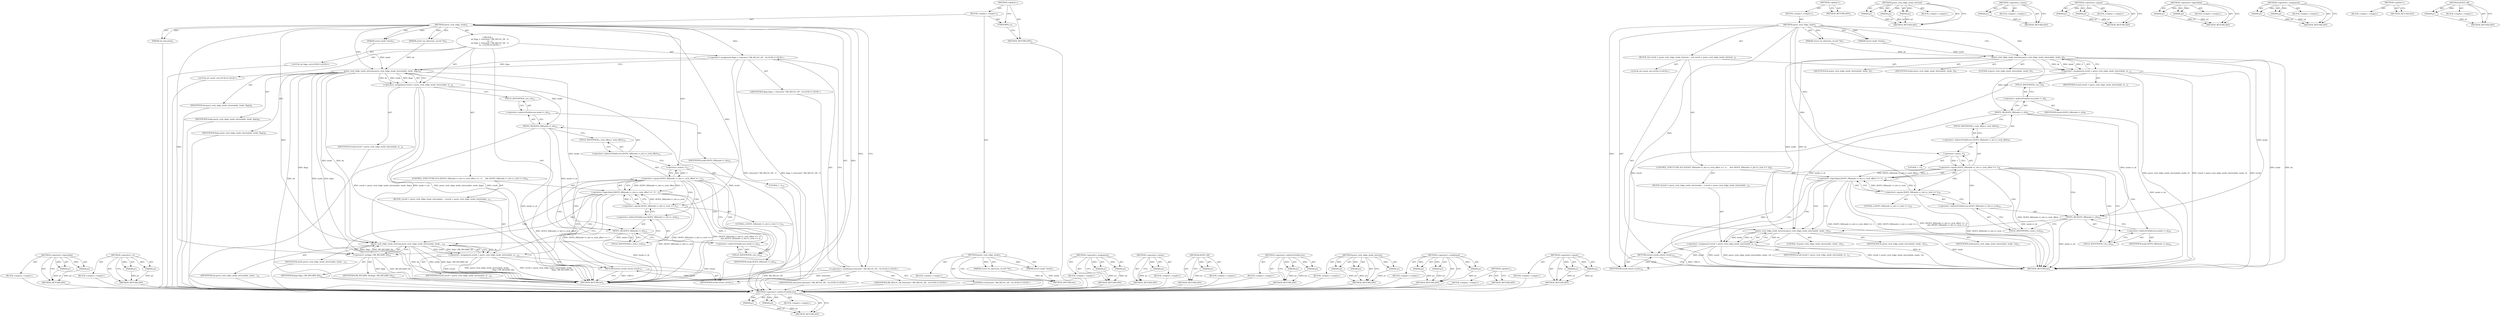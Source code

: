 digraph "&lt;operator&gt;.equals" {
vulnerable_89 [label=<(METHOD,&lt;operator&gt;.indirectFieldAccess)>];
vulnerable_90 [label=<(PARAM,p1)>];
vulnerable_91 [label=<(PARAM,p2)>];
vulnerable_92 [label=<(BLOCK,&lt;empty&gt;,&lt;empty&gt;)>];
vulnerable_93 [label=<(METHOD_RETURN,ANY)>];
vulnerable_6 [label=<(METHOD,&lt;global&gt;)<SUB>1</SUB>>];
vulnerable_7 [label=<(BLOCK,&lt;empty&gt;,&lt;empty&gt;)<SUB>1</SUB>>];
vulnerable_8 [label=<(METHOD,parse_rock_ridge_inode)<SUB>1</SUB>>];
vulnerable_9 [label=<(PARAM,struct iso_directory_record *de)<SUB>1</SUB>>];
vulnerable_10 [label=<(PARAM,struct inode *inode)<SUB>1</SUB>>];
vulnerable_11 [label=<(BLOCK,{
	int result = parse_rock_ridge_inode_internal...,{
	int result = parse_rock_ridge_inode_internal...)<SUB>2</SUB>>];
vulnerable_12 [label="<(LOCAL,int result: int)<SUB>3</SUB>>"];
vulnerable_13 [label=<(&lt;operator&gt;.assignment,result = parse_rock_ridge_inode_internal(de, in...)<SUB>3</SUB>>];
vulnerable_14 [label=<(IDENTIFIER,result,result = parse_rock_ridge_inode_internal(de, in...)<SUB>3</SUB>>];
vulnerable_15 [label=<(parse_rock_ridge_inode_internal,parse_rock_ridge_inode_internal(de, inode, 0))<SUB>3</SUB>>];
vulnerable_16 [label=<(IDENTIFIER,de,parse_rock_ridge_inode_internal(de, inode, 0))<SUB>3</SUB>>];
vulnerable_17 [label=<(IDENTIFIER,inode,parse_rock_ridge_inode_internal(de, inode, 0))<SUB>3</SUB>>];
vulnerable_18 [label=<(LITERAL,0,parse_rock_ridge_inode_internal(de, inode, 0))<SUB>3</SUB>>];
vulnerable_19 [label=<(CONTROL_STRUCTURE,IF,if ((ISOFS_SB(inode-&gt;i_sb)-&gt;s_rock_offset == -1)
 	    &amp;&amp; (ISOFS_SB(inode-&gt;i_sb)-&gt;s_rock == 2)))<SUB>9</SUB>>];
vulnerable_20 [label=<(&lt;operator&gt;.logicalAnd,(ISOFS_SB(inode-&gt;i_sb)-&gt;s_rock_offset == -1)
 	...)<SUB>9</SUB>>];
vulnerable_21 [label=<(&lt;operator&gt;.equals,ISOFS_SB(inode-&gt;i_sb)-&gt;s_rock_offset == -1)<SUB>9</SUB>>];
vulnerable_22 [label=<(&lt;operator&gt;.indirectFieldAccess,ISOFS_SB(inode-&gt;i_sb)-&gt;s_rock_offset)<SUB>9</SUB>>];
vulnerable_23 [label=<(ISOFS_SB,ISOFS_SB(inode-&gt;i_sb))<SUB>9</SUB>>];
vulnerable_24 [label=<(&lt;operator&gt;.indirectFieldAccess,inode-&gt;i_sb)<SUB>9</SUB>>];
vulnerable_25 [label=<(IDENTIFIER,inode,ISOFS_SB(inode-&gt;i_sb))<SUB>9</SUB>>];
vulnerable_26 [label=<(FIELD_IDENTIFIER,i_sb,i_sb)<SUB>9</SUB>>];
vulnerable_27 [label=<(FIELD_IDENTIFIER,s_rock_offset,s_rock_offset)<SUB>9</SUB>>];
vulnerable_28 [label=<(&lt;operator&gt;.minus,-1)<SUB>9</SUB>>];
vulnerable_29 [label=<(LITERAL,1,-1)<SUB>9</SUB>>];
vulnerable_30 [label=<(&lt;operator&gt;.equals,ISOFS_SB(inode-&gt;i_sb)-&gt;s_rock == 2)<SUB>10</SUB>>];
vulnerable_31 [label=<(&lt;operator&gt;.indirectFieldAccess,ISOFS_SB(inode-&gt;i_sb)-&gt;s_rock)<SUB>10</SUB>>];
vulnerable_32 [label=<(ISOFS_SB,ISOFS_SB(inode-&gt;i_sb))<SUB>10</SUB>>];
vulnerable_33 [label=<(&lt;operator&gt;.indirectFieldAccess,inode-&gt;i_sb)<SUB>10</SUB>>];
vulnerable_34 [label=<(IDENTIFIER,inode,ISOFS_SB(inode-&gt;i_sb))<SUB>10</SUB>>];
vulnerable_35 [label=<(FIELD_IDENTIFIER,i_sb,i_sb)<SUB>10</SUB>>];
vulnerable_36 [label=<(FIELD_IDENTIFIER,s_rock,s_rock)<SUB>10</SUB>>];
vulnerable_37 [label=<(LITERAL,2,ISOFS_SB(inode-&gt;i_sb)-&gt;s_rock == 2)<SUB>10</SUB>>];
vulnerable_38 [label=<(BLOCK,{
		result = parse_rock_ridge_inode_internal(de...,{
		result = parse_rock_ridge_inode_internal(de...)<SUB>10</SUB>>];
vulnerable_39 [label=<(&lt;operator&gt;.assignment,result = parse_rock_ridge_inode_internal(de, in...)<SUB>11</SUB>>];
vulnerable_40 [label=<(IDENTIFIER,result,result = parse_rock_ridge_inode_internal(de, in...)<SUB>11</SUB>>];
vulnerable_41 [label=<(parse_rock_ridge_inode_internal,parse_rock_ridge_inode_internal(de, inode, 14))<SUB>11</SUB>>];
vulnerable_42 [label=<(IDENTIFIER,de,parse_rock_ridge_inode_internal(de, inode, 14))<SUB>11</SUB>>];
vulnerable_43 [label=<(IDENTIFIER,inode,parse_rock_ridge_inode_internal(de, inode, 14))<SUB>11</SUB>>];
vulnerable_44 [label=<(LITERAL,14,parse_rock_ridge_inode_internal(de, inode, 14))<SUB>11</SUB>>];
vulnerable_45 [label=<(RETURN,return result;,return result;)<SUB>13</SUB>>];
vulnerable_46 [label=<(IDENTIFIER,result,return result;)<SUB>13</SUB>>];
vulnerable_47 [label=<(METHOD_RETURN,int)<SUB>1</SUB>>];
vulnerable_49 [label=<(METHOD_RETURN,ANY)<SUB>1</SUB>>];
vulnerable_73 [label=<(METHOD,parse_rock_ridge_inode_internal)>];
vulnerable_74 [label=<(PARAM,p1)>];
vulnerable_75 [label=<(PARAM,p2)>];
vulnerable_76 [label=<(PARAM,p3)>];
vulnerable_77 [label=<(BLOCK,&lt;empty&gt;,&lt;empty&gt;)>];
vulnerable_78 [label=<(METHOD_RETURN,ANY)>];
vulnerable_98 [label=<(METHOD,&lt;operator&gt;.minus)>];
vulnerable_99 [label=<(PARAM,p1)>];
vulnerable_100 [label=<(BLOCK,&lt;empty&gt;,&lt;empty&gt;)>];
vulnerable_101 [label=<(METHOD_RETURN,ANY)>];
vulnerable_84 [label=<(METHOD,&lt;operator&gt;.equals)>];
vulnerable_85 [label=<(PARAM,p1)>];
vulnerable_86 [label=<(PARAM,p2)>];
vulnerable_87 [label=<(BLOCK,&lt;empty&gt;,&lt;empty&gt;)>];
vulnerable_88 [label=<(METHOD_RETURN,ANY)>];
vulnerable_79 [label=<(METHOD,&lt;operator&gt;.logicalAnd)>];
vulnerable_80 [label=<(PARAM,p1)>];
vulnerable_81 [label=<(PARAM,p2)>];
vulnerable_82 [label=<(BLOCK,&lt;empty&gt;,&lt;empty&gt;)>];
vulnerable_83 [label=<(METHOD_RETURN,ANY)>];
vulnerable_68 [label=<(METHOD,&lt;operator&gt;.assignment)>];
vulnerable_69 [label=<(PARAM,p1)>];
vulnerable_70 [label=<(PARAM,p2)>];
vulnerable_71 [label=<(BLOCK,&lt;empty&gt;,&lt;empty&gt;)>];
vulnerable_72 [label=<(METHOD_RETURN,ANY)>];
vulnerable_62 [label=<(METHOD,&lt;global&gt;)<SUB>1</SUB>>];
vulnerable_63 [label=<(BLOCK,&lt;empty&gt;,&lt;empty&gt;)>];
vulnerable_64 [label=<(METHOD_RETURN,ANY)>];
vulnerable_94 [label=<(METHOD,ISOFS_SB)>];
vulnerable_95 [label=<(PARAM,p1)>];
vulnerable_96 [label=<(BLOCK,&lt;empty&gt;,&lt;empty&gt;)>];
vulnerable_97 [label=<(METHOD_RETURN,ANY)>];
fixed_102 [label=<(METHOD,&lt;operator&gt;.logicalAnd)>];
fixed_103 [label=<(PARAM,p1)>];
fixed_104 [label=<(PARAM,p2)>];
fixed_105 [label=<(BLOCK,&lt;empty&gt;,&lt;empty&gt;)>];
fixed_106 [label=<(METHOD_RETURN,ANY)>];
fixed_125 [label=<(METHOD,&lt;operator&gt;.or)>];
fixed_126 [label=<(PARAM,p1)>];
fixed_127 [label=<(PARAM,p2)>];
fixed_128 [label=<(BLOCK,&lt;empty&gt;,&lt;empty&gt;)>];
fixed_129 [label=<(METHOD_RETURN,ANY)>];
fixed_6 [label=<(METHOD,&lt;global&gt;)<SUB>1</SUB>>];
fixed_7 [label=<(BLOCK,&lt;empty&gt;,&lt;empty&gt;)<SUB>1</SUB>>];
fixed_8 [label=<(METHOD,parse_rock_ridge_inode)<SUB>1</SUB>>];
fixed_9 [label=<(PARAM,struct iso_directory_record *de)<SUB>1</SUB>>];
fixed_10 [label=<(PARAM,struct inode *inode)<SUB>1</SUB>>];
fixed_11 [label=<(BLOCK,&lt;empty&gt;,&lt;empty&gt;)>];
fixed_12 [label=<(METHOD_RETURN,int)<SUB>1</SUB>>];
fixed_14 [label=<(UNKNOWN,),))<SUB>1</SUB>>];
fixed_15 [label=<(METHOD,parse_rock_ridge_inode)<SUB>2</SUB>>];
fixed_16 [label=<(PARAM,struct iso_directory_record *de)<SUB>2</SUB>>];
fixed_17 [label=<(PARAM,struct inode *inode)<SUB>2</SUB>>];
fixed_18 [label=<(PARAM,int relocated)<SUB>3</SUB>>];
fixed_19 [label="<(BLOCK,{
	int flags = relocated ? RR_RELOC_DE : 0;
	in...,{
	int flags = relocated ? RR_RELOC_DE : 0;
	in...)<SUB>4</SUB>>"];
fixed_20 [label="<(LOCAL,int flags: int)<SUB>5</SUB>>"];
fixed_21 [label="<(&lt;operator&gt;.assignment,flags = relocated ? RR_RELOC_DE : 0)<SUB>5</SUB>>"];
fixed_22 [label="<(IDENTIFIER,flags,flags = relocated ? RR_RELOC_DE : 0)<SUB>5</SUB>>"];
fixed_23 [label="<(&lt;operator&gt;.conditional,relocated ? RR_RELOC_DE : 0)<SUB>5</SUB>>"];
fixed_24 [label="<(IDENTIFIER,relocated,relocated ? RR_RELOC_DE : 0)<SUB>5</SUB>>"];
fixed_25 [label="<(IDENTIFIER,RR_RELOC_DE,relocated ? RR_RELOC_DE : 0)<SUB>5</SUB>>"];
fixed_26 [label="<(LITERAL,0,relocated ? RR_RELOC_DE : 0)<SUB>5</SUB>>"];
fixed_27 [label="<(LOCAL,int result: int)<SUB>6</SUB>>"];
fixed_28 [label=<(&lt;operator&gt;.assignment,result = parse_rock_ridge_inode_internal(de, in...)<SUB>6</SUB>>];
fixed_29 [label=<(IDENTIFIER,result,result = parse_rock_ridge_inode_internal(de, in...)<SUB>6</SUB>>];
fixed_30 [label=<(parse_rock_ridge_inode_internal,parse_rock_ridge_inode_internal(de, inode, flags))<SUB>6</SUB>>];
fixed_31 [label=<(IDENTIFIER,de,parse_rock_ridge_inode_internal(de, inode, flags))<SUB>6</SUB>>];
fixed_32 [label=<(IDENTIFIER,inode,parse_rock_ridge_inode_internal(de, inode, flags))<SUB>6</SUB>>];
fixed_33 [label=<(IDENTIFIER,flags,parse_rock_ridge_inode_internal(de, inode, flags))<SUB>6</SUB>>];
fixed_34 [label=<(CONTROL_STRUCTURE,IF,if ((ISOFS_SB(inode-&gt;i_sb)-&gt;s_rock_offset == -1)
 	    &amp;&amp; (ISOFS_SB(inode-&gt;i_sb)-&gt;s_rock == 2)))<SUB>12</SUB>>];
fixed_35 [label=<(&lt;operator&gt;.logicalAnd,(ISOFS_SB(inode-&gt;i_sb)-&gt;s_rock_offset == -1)
 	...)<SUB>12</SUB>>];
fixed_36 [label=<(&lt;operator&gt;.equals,ISOFS_SB(inode-&gt;i_sb)-&gt;s_rock_offset == -1)<SUB>12</SUB>>];
fixed_37 [label=<(&lt;operator&gt;.indirectFieldAccess,ISOFS_SB(inode-&gt;i_sb)-&gt;s_rock_offset)<SUB>12</SUB>>];
fixed_38 [label=<(ISOFS_SB,ISOFS_SB(inode-&gt;i_sb))<SUB>12</SUB>>];
fixed_39 [label=<(&lt;operator&gt;.indirectFieldAccess,inode-&gt;i_sb)<SUB>12</SUB>>];
fixed_40 [label=<(IDENTIFIER,inode,ISOFS_SB(inode-&gt;i_sb))<SUB>12</SUB>>];
fixed_41 [label=<(FIELD_IDENTIFIER,i_sb,i_sb)<SUB>12</SUB>>];
fixed_42 [label=<(FIELD_IDENTIFIER,s_rock_offset,s_rock_offset)<SUB>12</SUB>>];
fixed_43 [label=<(&lt;operator&gt;.minus,-1)<SUB>12</SUB>>];
fixed_44 [label=<(LITERAL,1,-1)<SUB>12</SUB>>];
fixed_45 [label=<(&lt;operator&gt;.equals,ISOFS_SB(inode-&gt;i_sb)-&gt;s_rock == 2)<SUB>13</SUB>>];
fixed_46 [label=<(&lt;operator&gt;.indirectFieldAccess,ISOFS_SB(inode-&gt;i_sb)-&gt;s_rock)<SUB>13</SUB>>];
fixed_47 [label=<(ISOFS_SB,ISOFS_SB(inode-&gt;i_sb))<SUB>13</SUB>>];
fixed_48 [label=<(&lt;operator&gt;.indirectFieldAccess,inode-&gt;i_sb)<SUB>13</SUB>>];
fixed_49 [label=<(IDENTIFIER,inode,ISOFS_SB(inode-&gt;i_sb))<SUB>13</SUB>>];
fixed_50 [label=<(FIELD_IDENTIFIER,i_sb,i_sb)<SUB>13</SUB>>];
fixed_51 [label=<(FIELD_IDENTIFIER,s_rock,s_rock)<SUB>13</SUB>>];
fixed_52 [label=<(LITERAL,2,ISOFS_SB(inode-&gt;i_sb)-&gt;s_rock == 2)<SUB>13</SUB>>];
fixed_53 [label=<(BLOCK,{
		result = parse_rock_ridge_inode_internal(de...,{
		result = parse_rock_ridge_inode_internal(de...)<SUB>13</SUB>>];
fixed_54 [label=<(&lt;operator&gt;.assignment,result = parse_rock_ridge_inode_internal(de, in...)<SUB>14</SUB>>];
fixed_55 [label=<(IDENTIFIER,result,result = parse_rock_ridge_inode_internal(de, in...)<SUB>14</SUB>>];
fixed_56 [label=<(parse_rock_ridge_inode_internal,parse_rock_ridge_inode_internal(de, inode,
				...)<SUB>14</SUB>>];
fixed_57 [label=<(IDENTIFIER,de,parse_rock_ridge_inode_internal(de, inode,
				...)<SUB>14</SUB>>];
fixed_58 [label=<(IDENTIFIER,inode,parse_rock_ridge_inode_internal(de, inode,
				...)<SUB>14</SUB>>];
fixed_59 [label=<(&lt;operator&gt;.or,flags | RR_REGARD_XA)<SUB>15</SUB>>];
fixed_60 [label=<(IDENTIFIER,flags,flags | RR_REGARD_XA)<SUB>15</SUB>>];
fixed_61 [label=<(IDENTIFIER,RR_REGARD_XA,flags | RR_REGARD_XA)<SUB>15</SUB>>];
fixed_62 [label=<(RETURN,return result;,return result;)<SUB>17</SUB>>];
fixed_63 [label=<(IDENTIFIER,result,return result;)<SUB>17</SUB>>];
fixed_64 [label=<(METHOD_RETURN,int)<SUB>2</SUB>>];
fixed_66 [label=<(METHOD_RETURN,ANY)<SUB>1</SUB>>];
fixed_85 [label=<(METHOD,&lt;operator&gt;.assignment)>];
fixed_86 [label=<(PARAM,p1)>];
fixed_87 [label=<(PARAM,p2)>];
fixed_88 [label=<(BLOCK,&lt;empty&gt;,&lt;empty&gt;)>];
fixed_89 [label=<(METHOD_RETURN,ANY)>];
fixed_121 [label=<(METHOD,&lt;operator&gt;.minus)>];
fixed_122 [label=<(PARAM,p1)>];
fixed_123 [label=<(BLOCK,&lt;empty&gt;,&lt;empty&gt;)>];
fixed_124 [label=<(METHOD_RETURN,ANY)>];
fixed_117 [label=<(METHOD,ISOFS_SB)>];
fixed_118 [label=<(PARAM,p1)>];
fixed_119 [label=<(BLOCK,&lt;empty&gt;,&lt;empty&gt;)>];
fixed_120 [label=<(METHOD_RETURN,ANY)>];
fixed_112 [label=<(METHOD,&lt;operator&gt;.indirectFieldAccess)>];
fixed_113 [label=<(PARAM,p1)>];
fixed_114 [label=<(PARAM,p2)>];
fixed_115 [label=<(BLOCK,&lt;empty&gt;,&lt;empty&gt;)>];
fixed_116 [label=<(METHOD_RETURN,ANY)>];
fixed_96 [label=<(METHOD,parse_rock_ridge_inode_internal)>];
fixed_97 [label=<(PARAM,p1)>];
fixed_98 [label=<(PARAM,p2)>];
fixed_99 [label=<(PARAM,p3)>];
fixed_100 [label=<(BLOCK,&lt;empty&gt;,&lt;empty&gt;)>];
fixed_101 [label=<(METHOD_RETURN,ANY)>];
fixed_90 [label=<(METHOD,&lt;operator&gt;.conditional)>];
fixed_91 [label=<(PARAM,p1)>];
fixed_92 [label=<(PARAM,p2)>];
fixed_93 [label=<(PARAM,p3)>];
fixed_94 [label=<(BLOCK,&lt;empty&gt;,&lt;empty&gt;)>];
fixed_95 [label=<(METHOD_RETURN,ANY)>];
fixed_79 [label=<(METHOD,&lt;global&gt;)<SUB>1</SUB>>];
fixed_80 [label=<(BLOCK,&lt;empty&gt;,&lt;empty&gt;)>];
fixed_81 [label=<(METHOD_RETURN,ANY)>];
fixed_107 [label=<(METHOD,&lt;operator&gt;.equals)>];
fixed_108 [label=<(PARAM,p1)>];
fixed_109 [label=<(PARAM,p2)>];
fixed_110 [label=<(BLOCK,&lt;empty&gt;,&lt;empty&gt;)>];
fixed_111 [label=<(METHOD_RETURN,ANY)>];
vulnerable_89 -> vulnerable_90  [key=0, label="AST: "];
vulnerable_89 -> vulnerable_90  [key=1, label="DDG: "];
vulnerable_89 -> vulnerable_92  [key=0, label="AST: "];
vulnerable_89 -> vulnerable_91  [key=0, label="AST: "];
vulnerable_89 -> vulnerable_91  [key=1, label="DDG: "];
vulnerable_89 -> vulnerable_93  [key=0, label="AST: "];
vulnerable_89 -> vulnerable_93  [key=1, label="CFG: "];
vulnerable_90 -> vulnerable_93  [key=0, label="DDG: p1"];
vulnerable_91 -> vulnerable_93  [key=0, label="DDG: p2"];
vulnerable_6 -> vulnerable_7  [key=0, label="AST: "];
vulnerable_6 -> vulnerable_49  [key=0, label="AST: "];
vulnerable_6 -> vulnerable_49  [key=1, label="CFG: "];
vulnerable_7 -> vulnerable_8  [key=0, label="AST: "];
vulnerable_8 -> vulnerable_9  [key=0, label="AST: "];
vulnerable_8 -> vulnerable_9  [key=1, label="DDG: "];
vulnerable_8 -> vulnerable_10  [key=0, label="AST: "];
vulnerable_8 -> vulnerable_10  [key=1, label="DDG: "];
vulnerable_8 -> vulnerable_11  [key=0, label="AST: "];
vulnerable_8 -> vulnerable_47  [key=0, label="AST: "];
vulnerable_8 -> vulnerable_15  [key=0, label="CFG: "];
vulnerable_8 -> vulnerable_15  [key=1, label="DDG: "];
vulnerable_8 -> vulnerable_46  [key=0, label="DDG: "];
vulnerable_8 -> vulnerable_30  [key=0, label="DDG: "];
vulnerable_8 -> vulnerable_28  [key=0, label="DDG: "];
vulnerable_8 -> vulnerable_41  [key=0, label="DDG: "];
vulnerable_9 -> vulnerable_15  [key=0, label="DDG: de"];
vulnerable_10 -> vulnerable_15  [key=0, label="DDG: inode"];
vulnerable_11 -> vulnerable_12  [key=0, label="AST: "];
vulnerable_11 -> vulnerable_13  [key=0, label="AST: "];
vulnerable_11 -> vulnerable_19  [key=0, label="AST: "];
vulnerable_11 -> vulnerable_45  [key=0, label="AST: "];
vulnerable_13 -> vulnerable_14  [key=0, label="AST: "];
vulnerable_13 -> vulnerable_15  [key=0, label="AST: "];
vulnerable_13 -> vulnerable_26  [key=0, label="CFG: "];
vulnerable_13 -> vulnerable_47  [key=0, label="DDG: result"];
vulnerable_13 -> vulnerable_47  [key=1, label="DDG: parse_rock_ridge_inode_internal(de, inode, 0)"];
vulnerable_13 -> vulnerable_47  [key=2, label="DDG: result = parse_rock_ridge_inode_internal(de, inode, 0)"];
vulnerable_13 -> vulnerable_46  [key=0, label="DDG: result"];
vulnerable_15 -> vulnerable_16  [key=0, label="AST: "];
vulnerable_15 -> vulnerable_17  [key=0, label="AST: "];
vulnerable_15 -> vulnerable_18  [key=0, label="AST: "];
vulnerable_15 -> vulnerable_13  [key=0, label="CFG: "];
vulnerable_15 -> vulnerable_13  [key=1, label="DDG: de"];
vulnerable_15 -> vulnerable_13  [key=2, label="DDG: inode"];
vulnerable_15 -> vulnerable_13  [key=3, label="DDG: 0"];
vulnerable_15 -> vulnerable_47  [key=0, label="DDG: de"];
vulnerable_15 -> vulnerable_47  [key=1, label="DDG: inode"];
vulnerable_15 -> vulnerable_41  [key=0, label="DDG: de"];
vulnerable_15 -> vulnerable_41  [key=1, label="DDG: inode"];
vulnerable_15 -> vulnerable_23  [key=0, label="DDG: inode"];
vulnerable_15 -> vulnerable_32  [key=0, label="DDG: inode"];
vulnerable_19 -> vulnerable_20  [key=0, label="AST: "];
vulnerable_19 -> vulnerable_38  [key=0, label="AST: "];
vulnerable_20 -> vulnerable_21  [key=0, label="AST: "];
vulnerable_20 -> vulnerable_30  [key=0, label="AST: "];
vulnerable_20 -> vulnerable_41  [key=0, label="CFG: "];
vulnerable_20 -> vulnerable_41  [key=1, label="CDG: "];
vulnerable_20 -> vulnerable_45  [key=0, label="CFG: "];
vulnerable_20 -> vulnerable_47  [key=0, label="DDG: ISOFS_SB(inode-&gt;i_sb)-&gt;s_rock_offset == -1"];
vulnerable_20 -> vulnerable_47  [key=1, label="DDG: ISOFS_SB(inode-&gt;i_sb)-&gt;s_rock == 2"];
vulnerable_20 -> vulnerable_47  [key=2, label="DDG: (ISOFS_SB(inode-&gt;i_sb)-&gt;s_rock_offset == -1)
 	    &amp;&amp; (ISOFS_SB(inode-&gt;i_sb)-&gt;s_rock == 2)"];
vulnerable_20 -> vulnerable_39  [key=0, label="CDG: "];
vulnerable_21 -> vulnerable_22  [key=0, label="AST: "];
vulnerable_21 -> vulnerable_28  [key=0, label="AST: "];
vulnerable_21 -> vulnerable_20  [key=0, label="CFG: "];
vulnerable_21 -> vulnerable_20  [key=1, label="DDG: ISOFS_SB(inode-&gt;i_sb)-&gt;s_rock_offset"];
vulnerable_21 -> vulnerable_20  [key=2, label="DDG: -1"];
vulnerable_21 -> vulnerable_35  [key=0, label="CFG: "];
vulnerable_21 -> vulnerable_35  [key=1, label="CDG: "];
vulnerable_21 -> vulnerable_47  [key=0, label="DDG: ISOFS_SB(inode-&gt;i_sb)-&gt;s_rock_offset"];
vulnerable_21 -> vulnerable_47  [key=1, label="DDG: -1"];
vulnerable_21 -> vulnerable_30  [key=0, label="CDG: "];
vulnerable_21 -> vulnerable_32  [key=0, label="CDG: "];
vulnerable_21 -> vulnerable_33  [key=0, label="CDG: "];
vulnerable_21 -> vulnerable_36  [key=0, label="CDG: "];
vulnerable_21 -> vulnerable_31  [key=0, label="CDG: "];
vulnerable_22 -> vulnerable_23  [key=0, label="AST: "];
vulnerable_22 -> vulnerable_27  [key=0, label="AST: "];
vulnerable_22 -> vulnerable_28  [key=0, label="CFG: "];
vulnerable_23 -> vulnerable_24  [key=0, label="AST: "];
vulnerable_23 -> vulnerable_27  [key=0, label="CFG: "];
vulnerable_23 -> vulnerable_47  [key=0, label="DDG: inode-&gt;i_sb"];
vulnerable_23 -> vulnerable_41  [key=0, label="DDG: inode-&gt;i_sb"];
vulnerable_23 -> vulnerable_32  [key=0, label="DDG: inode-&gt;i_sb"];
vulnerable_24 -> vulnerable_25  [key=0, label="AST: "];
vulnerable_24 -> vulnerable_26  [key=0, label="AST: "];
vulnerable_24 -> vulnerable_23  [key=0, label="CFG: "];
vulnerable_26 -> vulnerable_24  [key=0, label="CFG: "];
vulnerable_27 -> vulnerable_22  [key=0, label="CFG: "];
vulnerable_28 -> vulnerable_29  [key=0, label="AST: "];
vulnerable_28 -> vulnerable_21  [key=0, label="CFG: "];
vulnerable_28 -> vulnerable_21  [key=1, label="DDG: 1"];
vulnerable_30 -> vulnerable_31  [key=0, label="AST: "];
vulnerable_30 -> vulnerable_37  [key=0, label="AST: "];
vulnerable_30 -> vulnerable_20  [key=0, label="CFG: "];
vulnerable_30 -> vulnerable_20  [key=1, label="DDG: ISOFS_SB(inode-&gt;i_sb)-&gt;s_rock"];
vulnerable_30 -> vulnerable_20  [key=2, label="DDG: 2"];
vulnerable_30 -> vulnerable_47  [key=0, label="DDG: ISOFS_SB(inode-&gt;i_sb)-&gt;s_rock"];
vulnerable_31 -> vulnerable_32  [key=0, label="AST: "];
vulnerable_31 -> vulnerable_36  [key=0, label="AST: "];
vulnerable_31 -> vulnerable_30  [key=0, label="CFG: "];
vulnerable_32 -> vulnerable_33  [key=0, label="AST: "];
vulnerable_32 -> vulnerable_36  [key=0, label="CFG: "];
vulnerable_32 -> vulnerable_47  [key=0, label="DDG: inode-&gt;i_sb"];
vulnerable_32 -> vulnerable_41  [key=0, label="DDG: inode-&gt;i_sb"];
vulnerable_33 -> vulnerable_34  [key=0, label="AST: "];
vulnerable_33 -> vulnerable_35  [key=0, label="AST: "];
vulnerable_33 -> vulnerable_32  [key=0, label="CFG: "];
vulnerable_35 -> vulnerable_33  [key=0, label="CFG: "];
vulnerable_36 -> vulnerable_31  [key=0, label="CFG: "];
vulnerable_38 -> vulnerable_39  [key=0, label="AST: "];
vulnerable_39 -> vulnerable_40  [key=0, label="AST: "];
vulnerable_39 -> vulnerable_41  [key=0, label="AST: "];
vulnerable_39 -> vulnerable_45  [key=0, label="CFG: "];
vulnerable_39 -> vulnerable_47  [key=0, label="DDG: result"];
vulnerable_39 -> vulnerable_47  [key=1, label="DDG: parse_rock_ridge_inode_internal(de, inode, 14)"];
vulnerable_39 -> vulnerable_47  [key=2, label="DDG: result = parse_rock_ridge_inode_internal(de, inode, 14)"];
vulnerable_39 -> vulnerable_46  [key=0, label="DDG: result"];
vulnerable_41 -> vulnerable_42  [key=0, label="AST: "];
vulnerable_41 -> vulnerable_43  [key=0, label="AST: "];
vulnerable_41 -> vulnerable_44  [key=0, label="AST: "];
vulnerable_41 -> vulnerable_39  [key=0, label="CFG: "];
vulnerable_41 -> vulnerable_39  [key=1, label="DDG: de"];
vulnerable_41 -> vulnerable_39  [key=2, label="DDG: inode"];
vulnerable_41 -> vulnerable_39  [key=3, label="DDG: 14"];
vulnerable_41 -> vulnerable_47  [key=0, label="DDG: de"];
vulnerable_41 -> vulnerable_47  [key=1, label="DDG: inode"];
vulnerable_45 -> vulnerable_46  [key=0, label="AST: "];
vulnerable_45 -> vulnerable_47  [key=0, label="CFG: "];
vulnerable_45 -> vulnerable_47  [key=1, label="DDG: &lt;RET&gt;"];
vulnerable_46 -> vulnerable_45  [key=0, label="DDG: result"];
vulnerable_73 -> vulnerable_74  [key=0, label="AST: "];
vulnerable_73 -> vulnerable_74  [key=1, label="DDG: "];
vulnerable_73 -> vulnerable_77  [key=0, label="AST: "];
vulnerable_73 -> vulnerable_75  [key=0, label="AST: "];
vulnerable_73 -> vulnerable_75  [key=1, label="DDG: "];
vulnerable_73 -> vulnerable_78  [key=0, label="AST: "];
vulnerable_73 -> vulnerable_78  [key=1, label="CFG: "];
vulnerable_73 -> vulnerable_76  [key=0, label="AST: "];
vulnerable_73 -> vulnerable_76  [key=1, label="DDG: "];
vulnerable_74 -> vulnerable_78  [key=0, label="DDG: p1"];
vulnerable_75 -> vulnerable_78  [key=0, label="DDG: p2"];
vulnerable_76 -> vulnerable_78  [key=0, label="DDG: p3"];
vulnerable_98 -> vulnerable_99  [key=0, label="AST: "];
vulnerable_98 -> vulnerable_99  [key=1, label="DDG: "];
vulnerable_98 -> vulnerable_100  [key=0, label="AST: "];
vulnerable_98 -> vulnerable_101  [key=0, label="AST: "];
vulnerable_98 -> vulnerable_101  [key=1, label="CFG: "];
vulnerable_99 -> vulnerable_101  [key=0, label="DDG: p1"];
vulnerable_84 -> vulnerable_85  [key=0, label="AST: "];
vulnerable_84 -> vulnerable_85  [key=1, label="DDG: "];
vulnerable_84 -> vulnerable_87  [key=0, label="AST: "];
vulnerable_84 -> vulnerable_86  [key=0, label="AST: "];
vulnerable_84 -> vulnerable_86  [key=1, label="DDG: "];
vulnerable_84 -> vulnerable_88  [key=0, label="AST: "];
vulnerable_84 -> vulnerable_88  [key=1, label="CFG: "];
vulnerable_85 -> vulnerable_88  [key=0, label="DDG: p1"];
vulnerable_86 -> vulnerable_88  [key=0, label="DDG: p2"];
vulnerable_79 -> vulnerable_80  [key=0, label="AST: "];
vulnerable_79 -> vulnerable_80  [key=1, label="DDG: "];
vulnerable_79 -> vulnerable_82  [key=0, label="AST: "];
vulnerable_79 -> vulnerable_81  [key=0, label="AST: "];
vulnerable_79 -> vulnerable_81  [key=1, label="DDG: "];
vulnerable_79 -> vulnerable_83  [key=0, label="AST: "];
vulnerable_79 -> vulnerable_83  [key=1, label="CFG: "];
vulnerable_80 -> vulnerable_83  [key=0, label="DDG: p1"];
vulnerable_81 -> vulnerable_83  [key=0, label="DDG: p2"];
vulnerable_68 -> vulnerable_69  [key=0, label="AST: "];
vulnerable_68 -> vulnerable_69  [key=1, label="DDG: "];
vulnerable_68 -> vulnerable_71  [key=0, label="AST: "];
vulnerable_68 -> vulnerable_70  [key=0, label="AST: "];
vulnerable_68 -> vulnerable_70  [key=1, label="DDG: "];
vulnerable_68 -> vulnerable_72  [key=0, label="AST: "];
vulnerable_68 -> vulnerable_72  [key=1, label="CFG: "];
vulnerable_69 -> vulnerable_72  [key=0, label="DDG: p1"];
vulnerable_70 -> vulnerable_72  [key=0, label="DDG: p2"];
vulnerable_62 -> vulnerable_63  [key=0, label="AST: "];
vulnerable_62 -> vulnerable_64  [key=0, label="AST: "];
vulnerable_62 -> vulnerable_64  [key=1, label="CFG: "];
vulnerable_94 -> vulnerable_95  [key=0, label="AST: "];
vulnerable_94 -> vulnerable_95  [key=1, label="DDG: "];
vulnerable_94 -> vulnerable_96  [key=0, label="AST: "];
vulnerable_94 -> vulnerable_97  [key=0, label="AST: "];
vulnerable_94 -> vulnerable_97  [key=1, label="CFG: "];
vulnerable_95 -> vulnerable_97  [key=0, label="DDG: p1"];
fixed_102 -> fixed_103  [key=0, label="AST: "];
fixed_102 -> fixed_103  [key=1, label="DDG: "];
fixed_102 -> fixed_105  [key=0, label="AST: "];
fixed_102 -> fixed_104  [key=0, label="AST: "];
fixed_102 -> fixed_104  [key=1, label="DDG: "];
fixed_102 -> fixed_106  [key=0, label="AST: "];
fixed_102 -> fixed_106  [key=1, label="CFG: "];
fixed_103 -> fixed_106  [key=0, label="DDG: p1"];
fixed_104 -> fixed_106  [key=0, label="DDG: p2"];
fixed_105 -> vulnerable_89  [key=0];
fixed_106 -> vulnerable_89  [key=0];
fixed_125 -> fixed_126  [key=0, label="AST: "];
fixed_125 -> fixed_126  [key=1, label="DDG: "];
fixed_125 -> fixed_128  [key=0, label="AST: "];
fixed_125 -> fixed_127  [key=0, label="AST: "];
fixed_125 -> fixed_127  [key=1, label="DDG: "];
fixed_125 -> fixed_129  [key=0, label="AST: "];
fixed_125 -> fixed_129  [key=1, label="CFG: "];
fixed_126 -> fixed_129  [key=0, label="DDG: p1"];
fixed_127 -> fixed_129  [key=0, label="DDG: p2"];
fixed_128 -> vulnerable_89  [key=0];
fixed_129 -> vulnerable_89  [key=0];
fixed_6 -> fixed_7  [key=0, label="AST: "];
fixed_6 -> fixed_66  [key=0, label="AST: "];
fixed_6 -> fixed_14  [key=0, label="CFG: "];
fixed_7 -> fixed_8  [key=0, label="AST: "];
fixed_7 -> fixed_14  [key=0, label="AST: "];
fixed_7 -> fixed_15  [key=0, label="AST: "];
fixed_8 -> fixed_9  [key=0, label="AST: "];
fixed_8 -> fixed_9  [key=1, label="DDG: "];
fixed_8 -> fixed_10  [key=0, label="AST: "];
fixed_8 -> fixed_10  [key=1, label="DDG: "];
fixed_8 -> fixed_11  [key=0, label="AST: "];
fixed_8 -> fixed_12  [key=0, label="AST: "];
fixed_8 -> fixed_12  [key=1, label="CFG: "];
fixed_9 -> fixed_12  [key=0, label="DDG: de"];
fixed_10 -> fixed_12  [key=0, label="DDG: inode"];
fixed_11 -> vulnerable_89  [key=0];
fixed_12 -> vulnerable_89  [key=0];
fixed_14 -> fixed_66  [key=0, label="CFG: "];
fixed_15 -> fixed_16  [key=0, label="AST: "];
fixed_15 -> fixed_16  [key=1, label="DDG: "];
fixed_15 -> fixed_17  [key=0, label="AST: "];
fixed_15 -> fixed_17  [key=1, label="DDG: "];
fixed_15 -> fixed_18  [key=0, label="AST: "];
fixed_15 -> fixed_18  [key=1, label="DDG: "];
fixed_15 -> fixed_19  [key=0, label="AST: "];
fixed_15 -> fixed_64  [key=0, label="AST: "];
fixed_15 -> fixed_23  [key=0, label="CFG: "];
fixed_15 -> fixed_23  [key=1, label="DDG: "];
fixed_15 -> fixed_21  [key=0, label="DDG: "];
fixed_15 -> fixed_63  [key=0, label="DDG: "];
fixed_15 -> fixed_30  [key=0, label="DDG: "];
fixed_15 -> fixed_45  [key=0, label="DDG: "];
fixed_15 -> fixed_43  [key=0, label="DDG: "];
fixed_15 -> fixed_56  [key=0, label="DDG: "];
fixed_15 -> fixed_59  [key=0, label="DDG: "];
fixed_16 -> fixed_30  [key=0, label="DDG: de"];
fixed_17 -> fixed_30  [key=0, label="DDG: inode"];
fixed_18 -> vulnerable_89  [key=0];
fixed_19 -> fixed_20  [key=0, label="AST: "];
fixed_19 -> fixed_21  [key=0, label="AST: "];
fixed_19 -> fixed_27  [key=0, label="AST: "];
fixed_19 -> fixed_28  [key=0, label="AST: "];
fixed_19 -> fixed_34  [key=0, label="AST: "];
fixed_19 -> fixed_62  [key=0, label="AST: "];
fixed_20 -> vulnerable_89  [key=0];
fixed_21 -> fixed_22  [key=0, label="AST: "];
fixed_21 -> fixed_23  [key=0, label="AST: "];
fixed_21 -> fixed_30  [key=0, label="CFG: "];
fixed_21 -> fixed_30  [key=1, label="DDG: flags"];
fixed_21 -> fixed_64  [key=0, label="DDG: relocated ? RR_RELOC_DE : 0"];
fixed_21 -> fixed_64  [key=1, label="DDG: flags = relocated ? RR_RELOC_DE : 0"];
fixed_22 -> vulnerable_89  [key=0];
fixed_23 -> fixed_24  [key=0, label="AST: "];
fixed_23 -> fixed_25  [key=0, label="AST: "];
fixed_23 -> fixed_26  [key=0, label="AST: "];
fixed_23 -> fixed_21  [key=0, label="CFG: "];
fixed_23 -> fixed_64  [key=0, label="DDG: relocated"];
fixed_23 -> fixed_64  [key=1, label="DDG: RR_RELOC_DE"];
fixed_24 -> vulnerable_89  [key=0];
fixed_25 -> vulnerable_89  [key=0];
fixed_26 -> vulnerable_89  [key=0];
fixed_27 -> vulnerable_89  [key=0];
fixed_28 -> fixed_29  [key=0, label="AST: "];
fixed_28 -> fixed_30  [key=0, label="AST: "];
fixed_28 -> fixed_41  [key=0, label="CFG: "];
fixed_28 -> fixed_64  [key=0, label="DDG: result"];
fixed_28 -> fixed_64  [key=1, label="DDG: parse_rock_ridge_inode_internal(de, inode, flags)"];
fixed_28 -> fixed_64  [key=2, label="DDG: result = parse_rock_ridge_inode_internal(de, inode, flags)"];
fixed_28 -> fixed_63  [key=0, label="DDG: result"];
fixed_29 -> vulnerable_89  [key=0];
fixed_30 -> fixed_31  [key=0, label="AST: "];
fixed_30 -> fixed_32  [key=0, label="AST: "];
fixed_30 -> fixed_33  [key=0, label="AST: "];
fixed_30 -> fixed_28  [key=0, label="CFG: "];
fixed_30 -> fixed_28  [key=1, label="DDG: de"];
fixed_30 -> fixed_28  [key=2, label="DDG: inode"];
fixed_30 -> fixed_28  [key=3, label="DDG: flags"];
fixed_30 -> fixed_64  [key=0, label="DDG: de"];
fixed_30 -> fixed_64  [key=1, label="DDG: inode"];
fixed_30 -> fixed_64  [key=2, label="DDG: flags"];
fixed_30 -> fixed_56  [key=0, label="DDG: de"];
fixed_30 -> fixed_56  [key=1, label="DDG: inode"];
fixed_30 -> fixed_38  [key=0, label="DDG: inode"];
fixed_30 -> fixed_47  [key=0, label="DDG: inode"];
fixed_30 -> fixed_59  [key=0, label="DDG: flags"];
fixed_31 -> vulnerable_89  [key=0];
fixed_32 -> vulnerable_89  [key=0];
fixed_33 -> vulnerable_89  [key=0];
fixed_34 -> fixed_35  [key=0, label="AST: "];
fixed_34 -> fixed_53  [key=0, label="AST: "];
fixed_35 -> fixed_36  [key=0, label="AST: "];
fixed_35 -> fixed_45  [key=0, label="AST: "];
fixed_35 -> fixed_59  [key=0, label="CFG: "];
fixed_35 -> fixed_59  [key=1, label="CDG: "];
fixed_35 -> fixed_62  [key=0, label="CFG: "];
fixed_35 -> fixed_64  [key=0, label="DDG: ISOFS_SB(inode-&gt;i_sb)-&gt;s_rock_offset == -1"];
fixed_35 -> fixed_64  [key=1, label="DDG: ISOFS_SB(inode-&gt;i_sb)-&gt;s_rock == 2"];
fixed_35 -> fixed_64  [key=2, label="DDG: (ISOFS_SB(inode-&gt;i_sb)-&gt;s_rock_offset == -1)
 	    &amp;&amp; (ISOFS_SB(inode-&gt;i_sb)-&gt;s_rock == 2)"];
fixed_35 -> fixed_56  [key=0, label="CDG: "];
fixed_35 -> fixed_54  [key=0, label="CDG: "];
fixed_36 -> fixed_37  [key=0, label="AST: "];
fixed_36 -> fixed_43  [key=0, label="AST: "];
fixed_36 -> fixed_35  [key=0, label="CFG: "];
fixed_36 -> fixed_35  [key=1, label="DDG: ISOFS_SB(inode-&gt;i_sb)-&gt;s_rock_offset"];
fixed_36 -> fixed_35  [key=2, label="DDG: -1"];
fixed_36 -> fixed_50  [key=0, label="CFG: "];
fixed_36 -> fixed_50  [key=1, label="CDG: "];
fixed_36 -> fixed_64  [key=0, label="DDG: ISOFS_SB(inode-&gt;i_sb)-&gt;s_rock_offset"];
fixed_36 -> fixed_64  [key=1, label="DDG: -1"];
fixed_36 -> fixed_47  [key=0, label="CDG: "];
fixed_36 -> fixed_48  [key=0, label="CDG: "];
fixed_36 -> fixed_51  [key=0, label="CDG: "];
fixed_36 -> fixed_46  [key=0, label="CDG: "];
fixed_36 -> fixed_45  [key=0, label="CDG: "];
fixed_37 -> fixed_38  [key=0, label="AST: "];
fixed_37 -> fixed_42  [key=0, label="AST: "];
fixed_37 -> fixed_43  [key=0, label="CFG: "];
fixed_38 -> fixed_39  [key=0, label="AST: "];
fixed_38 -> fixed_42  [key=0, label="CFG: "];
fixed_38 -> fixed_64  [key=0, label="DDG: inode-&gt;i_sb"];
fixed_38 -> fixed_56  [key=0, label="DDG: inode-&gt;i_sb"];
fixed_38 -> fixed_47  [key=0, label="DDG: inode-&gt;i_sb"];
fixed_39 -> fixed_40  [key=0, label="AST: "];
fixed_39 -> fixed_41  [key=0, label="AST: "];
fixed_39 -> fixed_38  [key=0, label="CFG: "];
fixed_40 -> vulnerable_89  [key=0];
fixed_41 -> fixed_39  [key=0, label="CFG: "];
fixed_42 -> fixed_37  [key=0, label="CFG: "];
fixed_43 -> fixed_44  [key=0, label="AST: "];
fixed_43 -> fixed_36  [key=0, label="CFG: "];
fixed_43 -> fixed_36  [key=1, label="DDG: 1"];
fixed_44 -> vulnerable_89  [key=0];
fixed_45 -> fixed_46  [key=0, label="AST: "];
fixed_45 -> fixed_52  [key=0, label="AST: "];
fixed_45 -> fixed_35  [key=0, label="CFG: "];
fixed_45 -> fixed_35  [key=1, label="DDG: ISOFS_SB(inode-&gt;i_sb)-&gt;s_rock"];
fixed_45 -> fixed_35  [key=2, label="DDG: 2"];
fixed_45 -> fixed_64  [key=0, label="DDG: ISOFS_SB(inode-&gt;i_sb)-&gt;s_rock"];
fixed_46 -> fixed_47  [key=0, label="AST: "];
fixed_46 -> fixed_51  [key=0, label="AST: "];
fixed_46 -> fixed_45  [key=0, label="CFG: "];
fixed_47 -> fixed_48  [key=0, label="AST: "];
fixed_47 -> fixed_51  [key=0, label="CFG: "];
fixed_47 -> fixed_64  [key=0, label="DDG: inode-&gt;i_sb"];
fixed_47 -> fixed_56  [key=0, label="DDG: inode-&gt;i_sb"];
fixed_48 -> fixed_49  [key=0, label="AST: "];
fixed_48 -> fixed_50  [key=0, label="AST: "];
fixed_48 -> fixed_47  [key=0, label="CFG: "];
fixed_49 -> vulnerable_89  [key=0];
fixed_50 -> fixed_48  [key=0, label="CFG: "];
fixed_51 -> fixed_46  [key=0, label="CFG: "];
fixed_52 -> vulnerable_89  [key=0];
fixed_53 -> fixed_54  [key=0, label="AST: "];
fixed_54 -> fixed_55  [key=0, label="AST: "];
fixed_54 -> fixed_56  [key=0, label="AST: "];
fixed_54 -> fixed_62  [key=0, label="CFG: "];
fixed_54 -> fixed_64  [key=0, label="DDG: result"];
fixed_54 -> fixed_64  [key=1, label="DDG: parse_rock_ridge_inode_internal(de, inode,
							 flags | RR_REGARD_XA)"];
fixed_54 -> fixed_64  [key=2, label="DDG: result = parse_rock_ridge_inode_internal(de, inode,
							 flags | RR_REGARD_XA)"];
fixed_54 -> fixed_63  [key=0, label="DDG: result"];
fixed_55 -> vulnerable_89  [key=0];
fixed_56 -> fixed_57  [key=0, label="AST: "];
fixed_56 -> fixed_58  [key=0, label="AST: "];
fixed_56 -> fixed_59  [key=0, label="AST: "];
fixed_56 -> fixed_54  [key=0, label="CFG: "];
fixed_56 -> fixed_54  [key=1, label="DDG: de"];
fixed_56 -> fixed_54  [key=2, label="DDG: inode"];
fixed_56 -> fixed_54  [key=3, label="DDG: flags | RR_REGARD_XA"];
fixed_56 -> fixed_64  [key=0, label="DDG: de"];
fixed_56 -> fixed_64  [key=1, label="DDG: inode"];
fixed_56 -> fixed_64  [key=2, label="DDG: flags | RR_REGARD_XA"];
fixed_57 -> vulnerable_89  [key=0];
fixed_58 -> vulnerable_89  [key=0];
fixed_59 -> fixed_60  [key=0, label="AST: "];
fixed_59 -> fixed_61  [key=0, label="AST: "];
fixed_59 -> fixed_56  [key=0, label="CFG: "];
fixed_59 -> fixed_56  [key=1, label="DDG: flags"];
fixed_59 -> fixed_56  [key=2, label="DDG: RR_REGARD_XA"];
fixed_59 -> fixed_64  [key=0, label="DDG: flags"];
fixed_59 -> fixed_64  [key=1, label="DDG: RR_REGARD_XA"];
fixed_60 -> vulnerable_89  [key=0];
fixed_61 -> vulnerable_89  [key=0];
fixed_62 -> fixed_63  [key=0, label="AST: "];
fixed_62 -> fixed_64  [key=0, label="CFG: "];
fixed_62 -> fixed_64  [key=1, label="DDG: &lt;RET&gt;"];
fixed_63 -> fixed_62  [key=0, label="DDG: result"];
fixed_64 -> vulnerable_89  [key=0];
fixed_66 -> vulnerable_89  [key=0];
fixed_85 -> fixed_86  [key=0, label="AST: "];
fixed_85 -> fixed_86  [key=1, label="DDG: "];
fixed_85 -> fixed_88  [key=0, label="AST: "];
fixed_85 -> fixed_87  [key=0, label="AST: "];
fixed_85 -> fixed_87  [key=1, label="DDG: "];
fixed_85 -> fixed_89  [key=0, label="AST: "];
fixed_85 -> fixed_89  [key=1, label="CFG: "];
fixed_86 -> fixed_89  [key=0, label="DDG: p1"];
fixed_87 -> fixed_89  [key=0, label="DDG: p2"];
fixed_88 -> vulnerable_89  [key=0];
fixed_89 -> vulnerable_89  [key=0];
fixed_121 -> fixed_122  [key=0, label="AST: "];
fixed_121 -> fixed_122  [key=1, label="DDG: "];
fixed_121 -> fixed_123  [key=0, label="AST: "];
fixed_121 -> fixed_124  [key=0, label="AST: "];
fixed_121 -> fixed_124  [key=1, label="CFG: "];
fixed_122 -> fixed_124  [key=0, label="DDG: p1"];
fixed_123 -> vulnerable_89  [key=0];
fixed_124 -> vulnerable_89  [key=0];
fixed_117 -> fixed_118  [key=0, label="AST: "];
fixed_117 -> fixed_118  [key=1, label="DDG: "];
fixed_117 -> fixed_119  [key=0, label="AST: "];
fixed_117 -> fixed_120  [key=0, label="AST: "];
fixed_117 -> fixed_120  [key=1, label="CFG: "];
fixed_118 -> fixed_120  [key=0, label="DDG: p1"];
fixed_119 -> vulnerable_89  [key=0];
fixed_120 -> vulnerable_89  [key=0];
fixed_112 -> fixed_113  [key=0, label="AST: "];
fixed_112 -> fixed_113  [key=1, label="DDG: "];
fixed_112 -> fixed_115  [key=0, label="AST: "];
fixed_112 -> fixed_114  [key=0, label="AST: "];
fixed_112 -> fixed_114  [key=1, label="DDG: "];
fixed_112 -> fixed_116  [key=0, label="AST: "];
fixed_112 -> fixed_116  [key=1, label="CFG: "];
fixed_113 -> fixed_116  [key=0, label="DDG: p1"];
fixed_114 -> fixed_116  [key=0, label="DDG: p2"];
fixed_115 -> vulnerable_89  [key=0];
fixed_116 -> vulnerable_89  [key=0];
fixed_96 -> fixed_97  [key=0, label="AST: "];
fixed_96 -> fixed_97  [key=1, label="DDG: "];
fixed_96 -> fixed_100  [key=0, label="AST: "];
fixed_96 -> fixed_98  [key=0, label="AST: "];
fixed_96 -> fixed_98  [key=1, label="DDG: "];
fixed_96 -> fixed_101  [key=0, label="AST: "];
fixed_96 -> fixed_101  [key=1, label="CFG: "];
fixed_96 -> fixed_99  [key=0, label="AST: "];
fixed_96 -> fixed_99  [key=1, label="DDG: "];
fixed_97 -> fixed_101  [key=0, label="DDG: p1"];
fixed_98 -> fixed_101  [key=0, label="DDG: p2"];
fixed_99 -> fixed_101  [key=0, label="DDG: p3"];
fixed_100 -> vulnerable_89  [key=0];
fixed_101 -> vulnerable_89  [key=0];
fixed_90 -> fixed_91  [key=0, label="AST: "];
fixed_90 -> fixed_91  [key=1, label="DDG: "];
fixed_90 -> fixed_94  [key=0, label="AST: "];
fixed_90 -> fixed_92  [key=0, label="AST: "];
fixed_90 -> fixed_92  [key=1, label="DDG: "];
fixed_90 -> fixed_95  [key=0, label="AST: "];
fixed_90 -> fixed_95  [key=1, label="CFG: "];
fixed_90 -> fixed_93  [key=0, label="AST: "];
fixed_90 -> fixed_93  [key=1, label="DDG: "];
fixed_91 -> fixed_95  [key=0, label="DDG: p1"];
fixed_92 -> fixed_95  [key=0, label="DDG: p2"];
fixed_93 -> fixed_95  [key=0, label="DDG: p3"];
fixed_94 -> vulnerable_89  [key=0];
fixed_95 -> vulnerable_89  [key=0];
fixed_79 -> fixed_80  [key=0, label="AST: "];
fixed_79 -> fixed_81  [key=0, label="AST: "];
fixed_79 -> fixed_81  [key=1, label="CFG: "];
fixed_80 -> vulnerable_89  [key=0];
fixed_81 -> vulnerable_89  [key=0];
fixed_107 -> fixed_108  [key=0, label="AST: "];
fixed_107 -> fixed_108  [key=1, label="DDG: "];
fixed_107 -> fixed_110  [key=0, label="AST: "];
fixed_107 -> fixed_109  [key=0, label="AST: "];
fixed_107 -> fixed_109  [key=1, label="DDG: "];
fixed_107 -> fixed_111  [key=0, label="AST: "];
fixed_107 -> fixed_111  [key=1, label="CFG: "];
fixed_108 -> fixed_111  [key=0, label="DDG: p1"];
fixed_109 -> fixed_111  [key=0, label="DDG: p2"];
fixed_110 -> vulnerable_89  [key=0];
fixed_111 -> vulnerable_89  [key=0];
}
